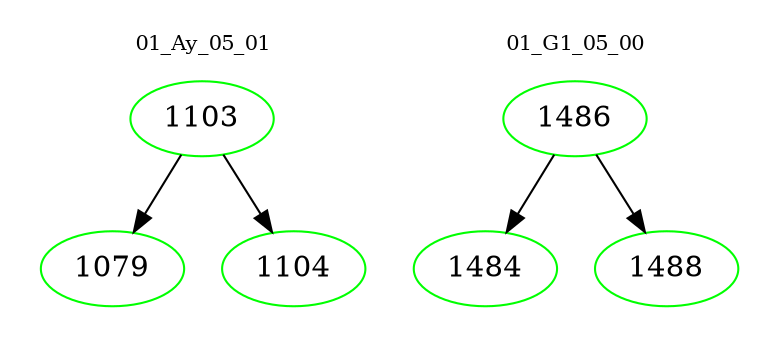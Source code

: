 digraph{
subgraph cluster_0 {
color = white
label = "01_Ay_05_01";
fontsize=10;
T0_1103 [label="1103", color="green"]
T0_1103 -> T0_1079 [color="black"]
T0_1079 [label="1079", color="green"]
T0_1103 -> T0_1104 [color="black"]
T0_1104 [label="1104", color="green"]
}
subgraph cluster_1 {
color = white
label = "01_G1_05_00";
fontsize=10;
T1_1486 [label="1486", color="green"]
T1_1486 -> T1_1484 [color="black"]
T1_1484 [label="1484", color="green"]
T1_1486 -> T1_1488 [color="black"]
T1_1488 [label="1488", color="green"]
}
}
